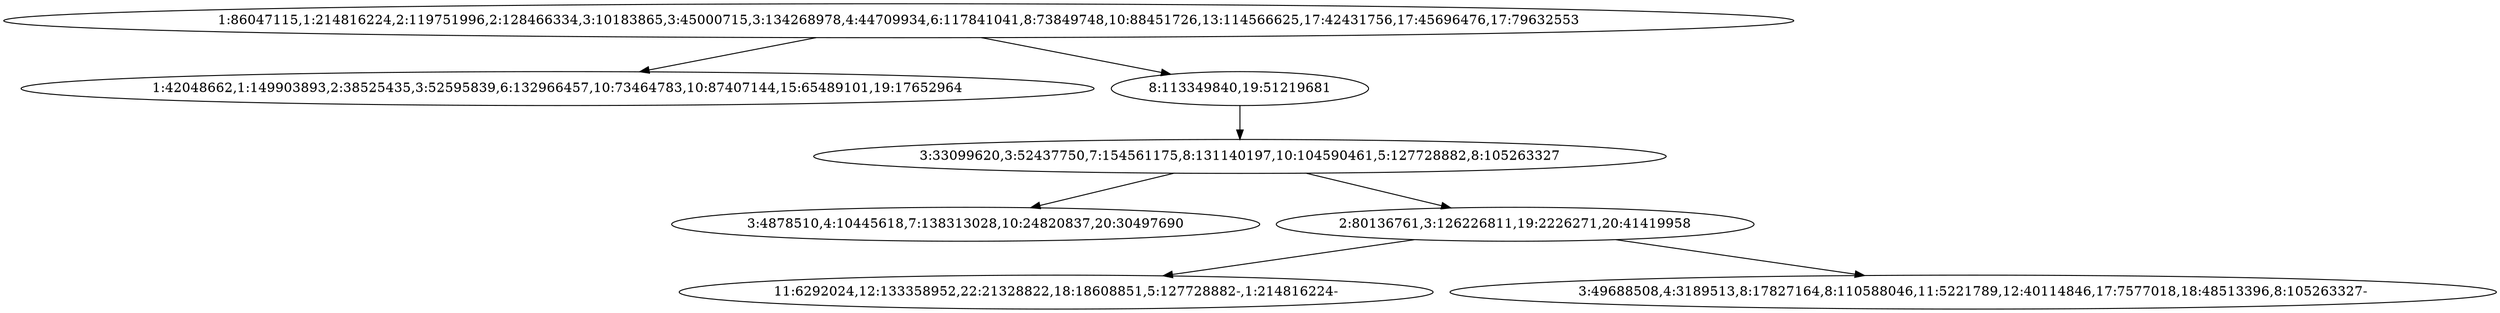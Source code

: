 digraph G {
    0 [label="1:86047115,1:214816224,2:119751996,2:128466334,3:10183865,3:45000715,3:134268978,4:44709934,6:117841041,8:73849748,10:88451726,13:114566625,17:42431756,17:45696476,17:79632553"]
    1 [label="1:42048662,1:149903893,2:38525435,3:52595839,6:132966457,10:73464783,10:87407144,15:65489101,19:17652964"]
    2 [label="8:113349840,19:51219681"]
    3 [label="3:33099620,3:52437750,7:154561175,8:131140197,10:104590461,5:127728882,8:105263327"]
    4 [label="3:4878510,4:10445618,7:138313028,10:24820837,20:30497690"]
    5 [label="2:80136761,3:126226811,19:2226271,20:41419958"]
    6 [label="11:6292024,12:133358952,22:21328822,18:18608851,5:127728882-,1:214816224-"]
    7 [label="3:49688508,4:3189513,8:17827164,8:110588046,11:5221789,12:40114846,17:7577018,18:48513396,8:105263327-"]
    0 -> 1
    0 -> 2
    2 -> 3
    3 -> 4
    3 -> 5
    5 -> 6
    5 -> 7
}

/**
 * 0: germline
 * 1: R1
 * 2: R2
 * 3: internal
 * 4: R6
 * 5: internal
 * 6: R3
 * 7: R7
 **/





